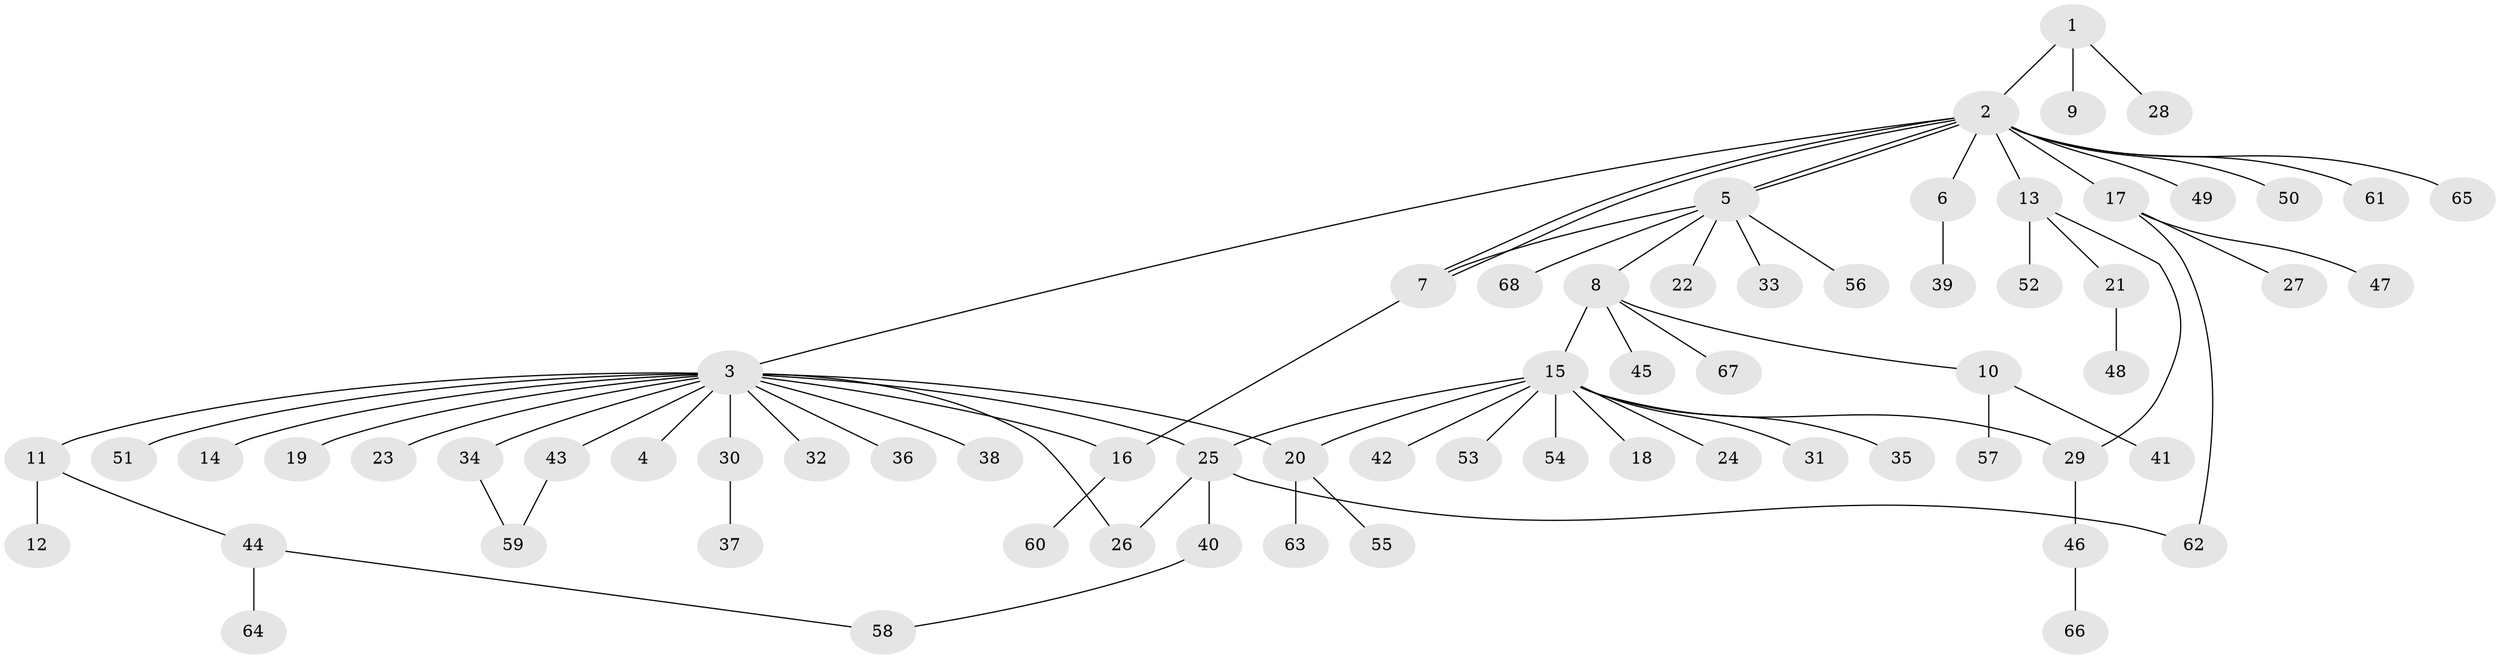 // coarse degree distribution, {2: 0.11538461538461539, 16: 0.019230769230769232, 18: 0.019230769230769232, 1: 0.6923076923076923, 3: 0.057692307692307696, 4: 0.057692307692307696, 12: 0.019230769230769232, 5: 0.019230769230769232}
// Generated by graph-tools (version 1.1) at 2025/52/02/27/25 19:52:00]
// undirected, 68 vertices, 78 edges
graph export_dot {
graph [start="1"]
  node [color=gray90,style=filled];
  1;
  2;
  3;
  4;
  5;
  6;
  7;
  8;
  9;
  10;
  11;
  12;
  13;
  14;
  15;
  16;
  17;
  18;
  19;
  20;
  21;
  22;
  23;
  24;
  25;
  26;
  27;
  28;
  29;
  30;
  31;
  32;
  33;
  34;
  35;
  36;
  37;
  38;
  39;
  40;
  41;
  42;
  43;
  44;
  45;
  46;
  47;
  48;
  49;
  50;
  51;
  52;
  53;
  54;
  55;
  56;
  57;
  58;
  59;
  60;
  61;
  62;
  63;
  64;
  65;
  66;
  67;
  68;
  1 -- 2;
  1 -- 9;
  1 -- 28;
  2 -- 3;
  2 -- 5;
  2 -- 5;
  2 -- 6;
  2 -- 7;
  2 -- 7;
  2 -- 13;
  2 -- 17;
  2 -- 49;
  2 -- 50;
  2 -- 61;
  2 -- 65;
  3 -- 4;
  3 -- 11;
  3 -- 14;
  3 -- 16;
  3 -- 19;
  3 -- 20;
  3 -- 23;
  3 -- 25;
  3 -- 26;
  3 -- 30;
  3 -- 32;
  3 -- 34;
  3 -- 36;
  3 -- 38;
  3 -- 43;
  3 -- 51;
  5 -- 7;
  5 -- 8;
  5 -- 22;
  5 -- 33;
  5 -- 56;
  5 -- 68;
  6 -- 39;
  7 -- 16;
  8 -- 10;
  8 -- 15;
  8 -- 45;
  8 -- 67;
  10 -- 41;
  10 -- 57;
  11 -- 12;
  11 -- 44;
  13 -- 21;
  13 -- 29;
  13 -- 52;
  15 -- 18;
  15 -- 20;
  15 -- 24;
  15 -- 25;
  15 -- 29;
  15 -- 31;
  15 -- 35;
  15 -- 42;
  15 -- 53;
  15 -- 54;
  16 -- 60;
  17 -- 27;
  17 -- 47;
  17 -- 62;
  20 -- 55;
  20 -- 63;
  21 -- 48;
  25 -- 26;
  25 -- 40;
  25 -- 62;
  29 -- 46;
  30 -- 37;
  34 -- 59;
  40 -- 58;
  43 -- 59;
  44 -- 58;
  44 -- 64;
  46 -- 66;
}
